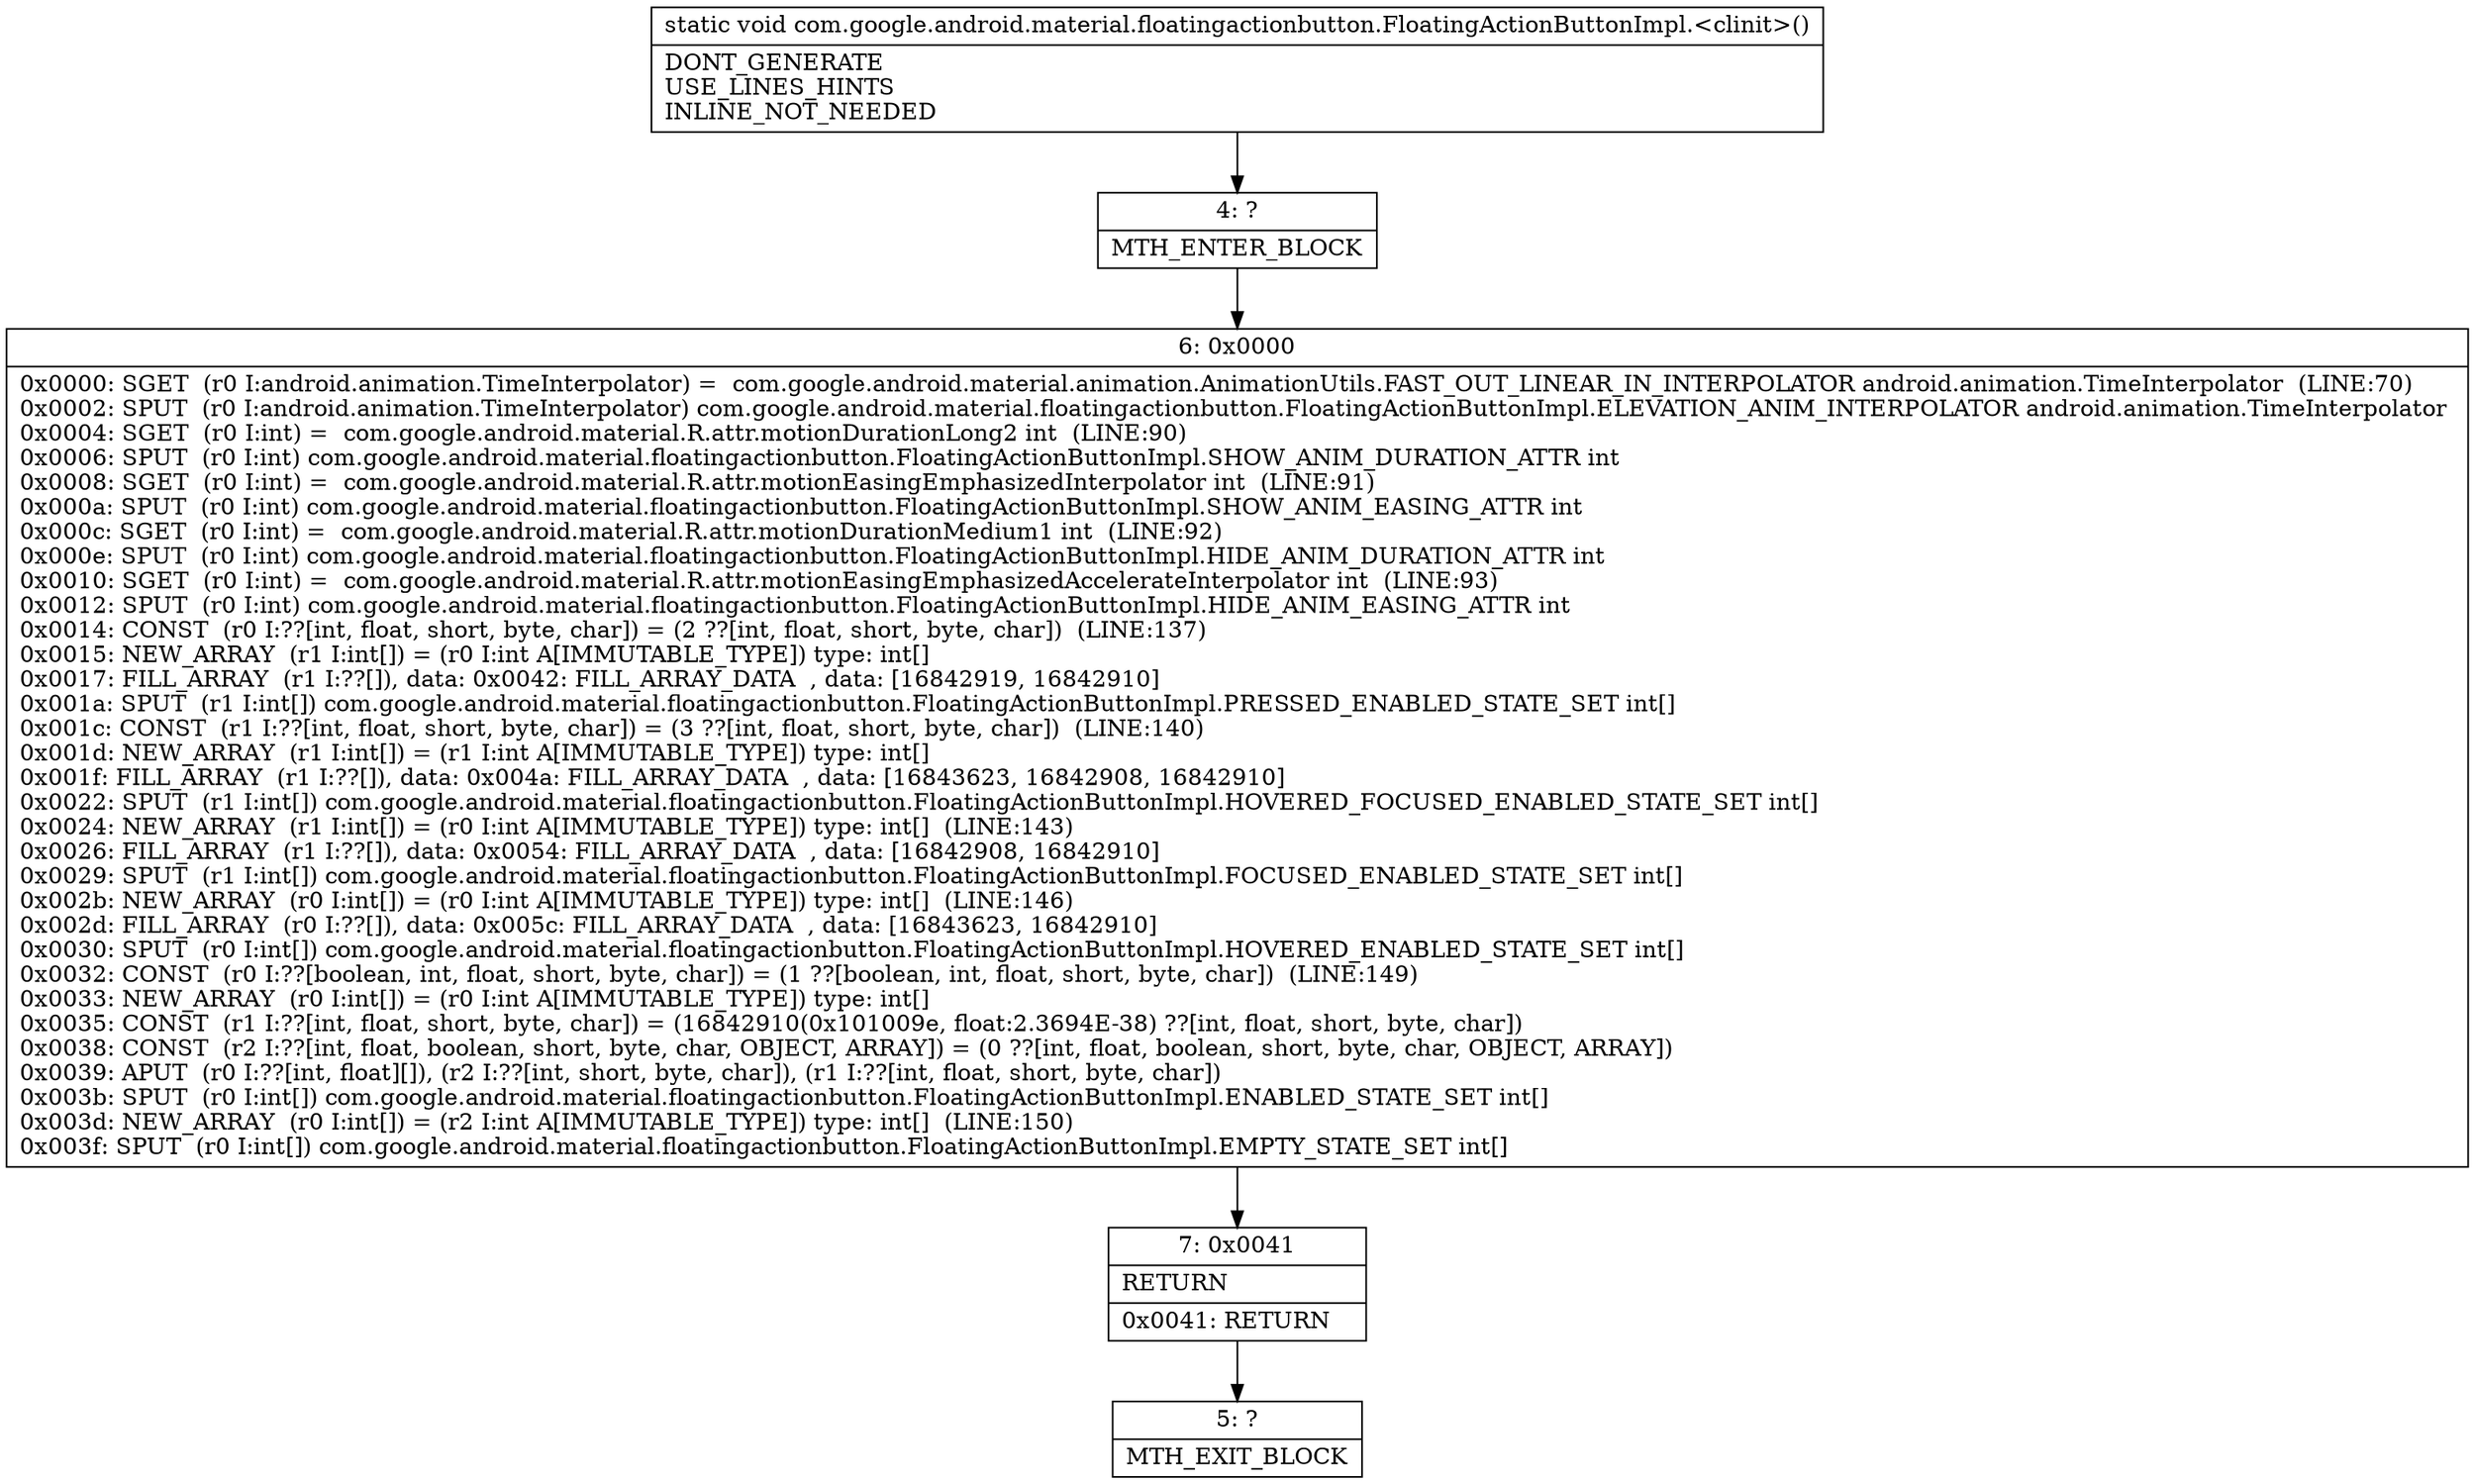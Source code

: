 digraph "CFG forcom.google.android.material.floatingactionbutton.FloatingActionButtonImpl.\<clinit\>()V" {
Node_4 [shape=record,label="{4\:\ ?|MTH_ENTER_BLOCK\l}"];
Node_6 [shape=record,label="{6\:\ 0x0000|0x0000: SGET  (r0 I:android.animation.TimeInterpolator) =  com.google.android.material.animation.AnimationUtils.FAST_OUT_LINEAR_IN_INTERPOLATOR android.animation.TimeInterpolator  (LINE:70)\l0x0002: SPUT  (r0 I:android.animation.TimeInterpolator) com.google.android.material.floatingactionbutton.FloatingActionButtonImpl.ELEVATION_ANIM_INTERPOLATOR android.animation.TimeInterpolator \l0x0004: SGET  (r0 I:int) =  com.google.android.material.R.attr.motionDurationLong2 int  (LINE:90)\l0x0006: SPUT  (r0 I:int) com.google.android.material.floatingactionbutton.FloatingActionButtonImpl.SHOW_ANIM_DURATION_ATTR int \l0x0008: SGET  (r0 I:int) =  com.google.android.material.R.attr.motionEasingEmphasizedInterpolator int  (LINE:91)\l0x000a: SPUT  (r0 I:int) com.google.android.material.floatingactionbutton.FloatingActionButtonImpl.SHOW_ANIM_EASING_ATTR int \l0x000c: SGET  (r0 I:int) =  com.google.android.material.R.attr.motionDurationMedium1 int  (LINE:92)\l0x000e: SPUT  (r0 I:int) com.google.android.material.floatingactionbutton.FloatingActionButtonImpl.HIDE_ANIM_DURATION_ATTR int \l0x0010: SGET  (r0 I:int) =  com.google.android.material.R.attr.motionEasingEmphasizedAccelerateInterpolator int  (LINE:93)\l0x0012: SPUT  (r0 I:int) com.google.android.material.floatingactionbutton.FloatingActionButtonImpl.HIDE_ANIM_EASING_ATTR int \l0x0014: CONST  (r0 I:??[int, float, short, byte, char]) = (2 ??[int, float, short, byte, char])  (LINE:137)\l0x0015: NEW_ARRAY  (r1 I:int[]) = (r0 I:int A[IMMUTABLE_TYPE]) type: int[] \l0x0017: FILL_ARRAY  (r1 I:??[]), data: 0x0042: FILL_ARRAY_DATA  , data: [16842919, 16842910] \l0x001a: SPUT  (r1 I:int[]) com.google.android.material.floatingactionbutton.FloatingActionButtonImpl.PRESSED_ENABLED_STATE_SET int[] \l0x001c: CONST  (r1 I:??[int, float, short, byte, char]) = (3 ??[int, float, short, byte, char])  (LINE:140)\l0x001d: NEW_ARRAY  (r1 I:int[]) = (r1 I:int A[IMMUTABLE_TYPE]) type: int[] \l0x001f: FILL_ARRAY  (r1 I:??[]), data: 0x004a: FILL_ARRAY_DATA  , data: [16843623, 16842908, 16842910] \l0x0022: SPUT  (r1 I:int[]) com.google.android.material.floatingactionbutton.FloatingActionButtonImpl.HOVERED_FOCUSED_ENABLED_STATE_SET int[] \l0x0024: NEW_ARRAY  (r1 I:int[]) = (r0 I:int A[IMMUTABLE_TYPE]) type: int[]  (LINE:143)\l0x0026: FILL_ARRAY  (r1 I:??[]), data: 0x0054: FILL_ARRAY_DATA  , data: [16842908, 16842910] \l0x0029: SPUT  (r1 I:int[]) com.google.android.material.floatingactionbutton.FloatingActionButtonImpl.FOCUSED_ENABLED_STATE_SET int[] \l0x002b: NEW_ARRAY  (r0 I:int[]) = (r0 I:int A[IMMUTABLE_TYPE]) type: int[]  (LINE:146)\l0x002d: FILL_ARRAY  (r0 I:??[]), data: 0x005c: FILL_ARRAY_DATA  , data: [16843623, 16842910] \l0x0030: SPUT  (r0 I:int[]) com.google.android.material.floatingactionbutton.FloatingActionButtonImpl.HOVERED_ENABLED_STATE_SET int[] \l0x0032: CONST  (r0 I:??[boolean, int, float, short, byte, char]) = (1 ??[boolean, int, float, short, byte, char])  (LINE:149)\l0x0033: NEW_ARRAY  (r0 I:int[]) = (r0 I:int A[IMMUTABLE_TYPE]) type: int[] \l0x0035: CONST  (r1 I:??[int, float, short, byte, char]) = (16842910(0x101009e, float:2.3694E\-38) ??[int, float, short, byte, char]) \l0x0038: CONST  (r2 I:??[int, float, boolean, short, byte, char, OBJECT, ARRAY]) = (0 ??[int, float, boolean, short, byte, char, OBJECT, ARRAY]) \l0x0039: APUT  (r0 I:??[int, float][]), (r2 I:??[int, short, byte, char]), (r1 I:??[int, float, short, byte, char]) \l0x003b: SPUT  (r0 I:int[]) com.google.android.material.floatingactionbutton.FloatingActionButtonImpl.ENABLED_STATE_SET int[] \l0x003d: NEW_ARRAY  (r0 I:int[]) = (r2 I:int A[IMMUTABLE_TYPE]) type: int[]  (LINE:150)\l0x003f: SPUT  (r0 I:int[]) com.google.android.material.floatingactionbutton.FloatingActionButtonImpl.EMPTY_STATE_SET int[] \l}"];
Node_7 [shape=record,label="{7\:\ 0x0041|RETURN\l|0x0041: RETURN   \l}"];
Node_5 [shape=record,label="{5\:\ ?|MTH_EXIT_BLOCK\l}"];
MethodNode[shape=record,label="{static void com.google.android.material.floatingactionbutton.FloatingActionButtonImpl.\<clinit\>()  | DONT_GENERATE\lUSE_LINES_HINTS\lINLINE_NOT_NEEDED\l}"];
MethodNode -> Node_4;Node_4 -> Node_6;
Node_6 -> Node_7;
Node_7 -> Node_5;
}

